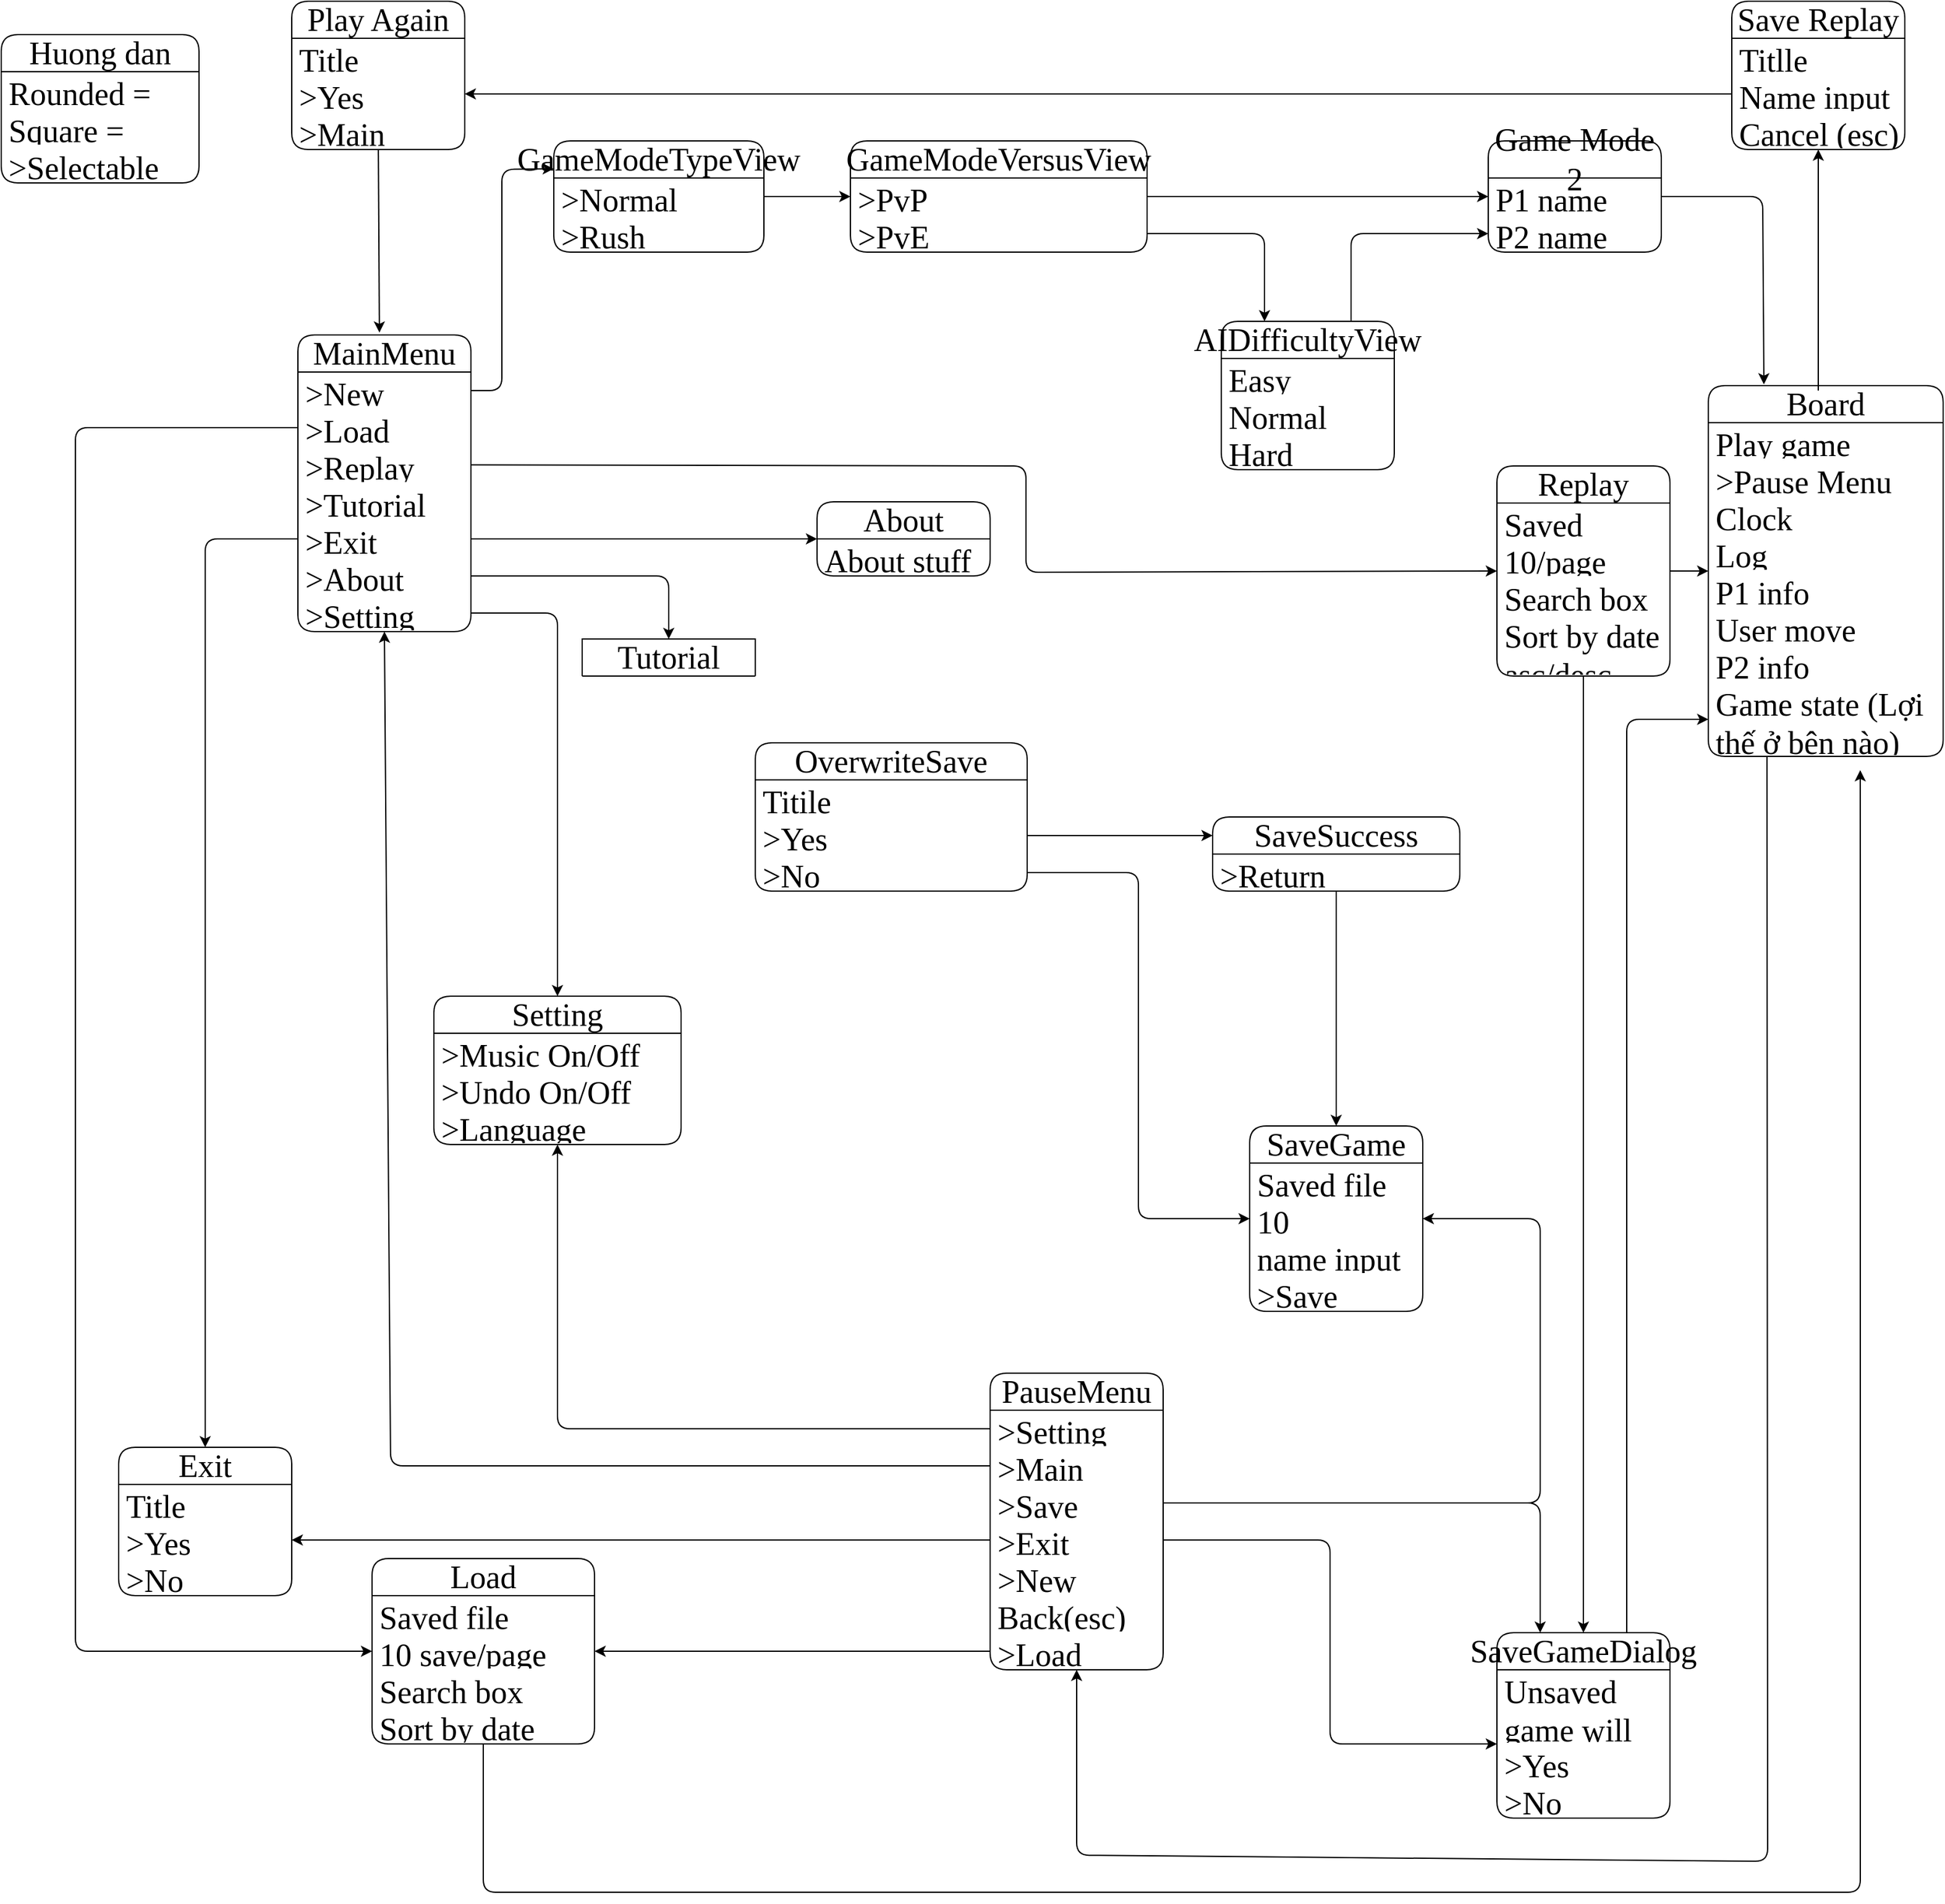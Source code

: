 <mxfile version="21.1.7" type="device">
  <diagram name="Page-1" id="J8nZt6QRrWAipp7JJxTG">
    <mxGraphModel dx="3900" dy="3073" grid="1" gridSize="5" guides="1" tooltips="1" connect="1" arrows="1" fold="1" page="0" pageScale="1" pageWidth="850" pageHeight="1100" background="#FFFFFF" math="0" shadow="0">
      <root>
        <mxCell id="0" />
        <mxCell id="1" parent="0" />
        <mxCell id="YIYixDZes7bA3rL-jDJB-1" value="&lt;div style=&quot;font-size: 26px;&quot;&gt;&lt;span style=&quot;font-size: 26px;&quot;&gt;MainMenu&lt;/span&gt;&lt;/div&gt;" style="swimlane;fontStyle=0;childLayout=stackLayout;horizontal=1;startSize=30;horizontalStack=0;resizeParent=1;resizeParentMax=0;resizeLast=0;collapsible=1;marginBottom=0;html=1;rounded=1;glass=0;shadow=0;labelBorderColor=none;labelBackgroundColor=none;movable=1;resizable=1;rotatable=1;deletable=1;editable=1;locked=0;connectable=1;whiteSpace=wrap;fontSize=26;swimlaneLine=1;verticalAlign=middle;fontFamily=Lucida Console;" parent="1" vertex="1">
          <mxGeometry x="40" y="-520" width="140" height="240" as="geometry" />
        </mxCell>
        <mxCell id="YIYixDZes7bA3rL-jDJB-2" value="&amp;gt;New Game" style="text;align=left;verticalAlign=middle;spacingLeft=4;spacingRight=4;overflow=hidden;points=[[0,0.5],[1,0.5]];portConstraint=eastwest;rotatable=0;html=1;rounded=1;labelBorderColor=none;labelBackgroundColor=none;shadow=0;whiteSpace=wrap;fontStyle=0;fontSize=26;swimlaneLine=1;fontFamily=Lucida Console;" parent="YIYixDZes7bA3rL-jDJB-1" vertex="1">
          <mxGeometry y="30" width="140" height="30" as="geometry" />
        </mxCell>
        <mxCell id="u8wgt8oU_cCJaZtmlyY6-1" value="&amp;gt;Load Game&lt;span style=&quot;white-space: pre; font-size: 26px;&quot;&gt; &lt;/span&gt;" style="text;align=left;verticalAlign=middle;spacingLeft=4;spacingRight=4;overflow=hidden;points=[[0,0.5],[1,0.5]];portConstraint=eastwest;rotatable=0;html=1;rounded=1;labelBorderColor=none;labelBackgroundColor=none;shadow=0;whiteSpace=wrap;fontStyle=0;fontSize=26;swimlaneLine=1;fontFamily=Lucida Console;" parent="YIYixDZes7bA3rL-jDJB-1" vertex="1">
          <mxGeometry y="60" width="140" height="30" as="geometry" />
        </mxCell>
        <mxCell id="YIYixDZes7bA3rL-jDJB-3" value="&amp;gt;Replay Game" style="text;align=left;verticalAlign=middle;spacingLeft=4;spacingRight=4;overflow=hidden;points=[[0,0.5],[1,0.5]];portConstraint=eastwest;rotatable=0;html=1;rounded=1;labelBorderColor=none;labelBackgroundColor=none;shadow=0;whiteSpace=wrap;fontStyle=0;fontSize=26;swimlaneLine=1;fontFamily=Lucida Console;" parent="YIYixDZes7bA3rL-jDJB-1" vertex="1">
          <mxGeometry y="90" width="140" height="30" as="geometry" />
        </mxCell>
        <mxCell id="QyQsLSE2FRXtZnCEuEYC-1" value="&amp;gt;Tutorial&lt;span style=&quot;white-space: pre; font-size: 26px;&quot;&gt; &lt;/span&gt;" style="text;align=left;verticalAlign=middle;spacingLeft=4;spacingRight=4;overflow=hidden;points=[[0,0.5],[1,0.5]];portConstraint=eastwest;rotatable=0;html=1;rounded=1;labelBorderColor=none;labelBackgroundColor=none;shadow=0;whiteSpace=wrap;fontStyle=0;fontSize=26;swimlaneLine=1;fontFamily=Lucida Console;" parent="YIYixDZes7bA3rL-jDJB-1" vertex="1">
          <mxGeometry y="120" width="140" height="30" as="geometry" />
        </mxCell>
        <mxCell id="QyQsLSE2FRXtZnCEuEYC-3" value="&amp;gt;Exit" style="text;align=left;verticalAlign=middle;spacingLeft=4;spacingRight=4;overflow=hidden;points=[[0,0.5],[1,0.5]];portConstraint=eastwest;rotatable=0;html=1;rounded=1;labelBorderColor=none;labelBackgroundColor=none;shadow=0;whiteSpace=wrap;fontStyle=0;fontSize=26;swimlaneLine=1;fontFamily=Lucida Console;" parent="YIYixDZes7bA3rL-jDJB-1" vertex="1">
          <mxGeometry y="150" width="140" height="30" as="geometry" />
        </mxCell>
        <mxCell id="-IkfGrKc4mW1IzOU4wlD-5" value="&amp;gt;About" style="text;align=left;verticalAlign=middle;spacingLeft=4;spacingRight=4;overflow=hidden;points=[[0,0.5],[1,0.5]];portConstraint=eastwest;rotatable=0;html=1;rounded=1;labelBorderColor=none;labelBackgroundColor=none;shadow=0;whiteSpace=wrap;fontStyle=0;fontSize=26;swimlaneLine=1;fontFamily=Lucida Console;" parent="YIYixDZes7bA3rL-jDJB-1" vertex="1">
          <mxGeometry y="180" width="140" height="30" as="geometry" />
        </mxCell>
        <mxCell id="YIYixDZes7bA3rL-jDJB-4" value="&amp;gt;Setting&lt;span style=&quot;white-space: pre; font-size: 26px;&quot;&gt; &lt;/span&gt;" style="text;align=left;verticalAlign=middle;spacingLeft=4;spacingRight=4;overflow=hidden;points=[[0,0.5],[1,0.5]];portConstraint=eastwest;rotatable=0;html=1;rounded=1;labelBorderColor=none;labelBackgroundColor=none;shadow=0;whiteSpace=wrap;fontStyle=0;fontSize=26;swimlaneLine=1;fontFamily=Lucida Console;" parent="YIYixDZes7bA3rL-jDJB-1" vertex="1">
          <mxGeometry y="210" width="140" height="30" as="geometry" />
        </mxCell>
        <mxCell id="QyQsLSE2FRXtZnCEuEYC-8" value="&lt;span style=&quot;font-size: 26px;&quot;&gt;Exit&lt;/span&gt;" style="swimlane;fontStyle=0;childLayout=stackLayout;horizontal=1;startSize=30;horizontalStack=0;resizeParent=1;resizeParentMax=0;resizeLast=0;collapsible=1;marginBottom=0;html=1;rounded=1;shadow=0;glass=0;fontFamily=Lucida Console;fontSize=26;labelBorderColor=none;labelBackgroundColor=none;whiteSpace=wrap;swimlaneLine=1;verticalAlign=middle;" parent="1" vertex="1">
          <mxGeometry x="-105" y="380" width="140" height="120" as="geometry" />
        </mxCell>
        <mxCell id="QyQsLSE2FRXtZnCEuEYC-9" value="Title" style="text;align=left;verticalAlign=middle;spacingLeft=4;spacingRight=4;overflow=hidden;points=[[0,0.5],[1,0.5]];portConstraint=eastwest;rotatable=0;html=1;fontSize=26;fontFamily=Lucida Console;rounded=1;labelBorderColor=none;labelBackgroundColor=none;shadow=0;whiteSpace=wrap;fontStyle=0;swimlaneLine=1;" parent="QyQsLSE2FRXtZnCEuEYC-8" vertex="1">
          <mxGeometry y="30" width="140" height="30" as="geometry" />
        </mxCell>
        <mxCell id="QyQsLSE2FRXtZnCEuEYC-10" value="&amp;gt;Yes" style="text;align=left;verticalAlign=middle;spacingLeft=4;spacingRight=4;overflow=hidden;points=[[0,0.5],[1,0.5]];portConstraint=eastwest;rotatable=0;html=1;fontSize=26;fontFamily=Lucida Console;rounded=1;labelBorderColor=none;labelBackgroundColor=none;shadow=0;whiteSpace=wrap;fontStyle=0;swimlaneLine=1;" parent="QyQsLSE2FRXtZnCEuEYC-8" vertex="1">
          <mxGeometry y="60" width="140" height="30" as="geometry" />
        </mxCell>
        <mxCell id="QyQsLSE2FRXtZnCEuEYC-11" value="&amp;gt;No" style="text;align=left;verticalAlign=middle;spacingLeft=4;spacingRight=4;overflow=hidden;points=[[0,0.5],[1,0.5]];portConstraint=eastwest;rotatable=0;html=1;fontSize=26;fontFamily=Lucida Console;rounded=1;labelBorderColor=none;labelBackgroundColor=none;shadow=0;whiteSpace=wrap;fontStyle=0;swimlaneLine=1;" parent="QyQsLSE2FRXtZnCEuEYC-8" vertex="1">
          <mxGeometry y="90" width="140" height="30" as="geometry" />
        </mxCell>
        <mxCell id="QyQsLSE2FRXtZnCEuEYC-12" value="Huong dan" style="swimlane;fontStyle=0;childLayout=stackLayout;horizontal=1;startSize=30;horizontalStack=0;resizeParent=1;resizeParentMax=0;resizeLast=0;collapsible=1;marginBottom=0;html=1;rounded=1;shadow=0;glass=0;fontFamily=Lucida Console;fontSize=26;labelBorderColor=none;labelBackgroundColor=none;whiteSpace=wrap;swimlaneLine=1;verticalAlign=middle;" parent="1" vertex="1">
          <mxGeometry x="-200" y="-763" width="160" height="120" as="geometry" />
        </mxCell>
        <mxCell id="QyQsLSE2FRXtZnCEuEYC-13" value="Rounded = Screen" style="text;align=left;verticalAlign=middle;spacingLeft=4;spacingRight=4;overflow=hidden;points=[[0,0.5],[1,0.5]];portConstraint=eastwest;rotatable=0;html=1;fontSize=26;fontFamily=Lucida Console;rounded=1;labelBorderColor=none;labelBackgroundColor=none;shadow=0;whiteSpace=wrap;fontStyle=0;swimlaneLine=1;" parent="QyQsLSE2FRXtZnCEuEYC-12" vertex="1">
          <mxGeometry y="30" width="160" height="30" as="geometry" />
        </mxCell>
        <mxCell id="QyQsLSE2FRXtZnCEuEYC-14" value="Square = Window" style="text;align=left;verticalAlign=middle;spacingLeft=4;spacingRight=4;overflow=hidden;points=[[0,0.5],[1,0.5]];portConstraint=eastwest;rotatable=0;html=1;fontSize=26;fontFamily=Lucida Console;rounded=1;labelBorderColor=none;labelBackgroundColor=none;shadow=0;whiteSpace=wrap;fontStyle=0;swimlaneLine=1;" parent="QyQsLSE2FRXtZnCEuEYC-12" vertex="1">
          <mxGeometry y="60" width="160" height="30" as="geometry" />
        </mxCell>
        <mxCell id="QyQsLSE2FRXtZnCEuEYC-16" value="&amp;gt;Selectable Option" style="text;align=left;verticalAlign=middle;spacingLeft=4;spacingRight=4;overflow=hidden;points=[[0,0.5],[1,0.5]];portConstraint=eastwest;rotatable=0;html=1;fontSize=26;fontFamily=Lucida Console;rounded=1;labelBorderColor=none;labelBackgroundColor=none;shadow=0;whiteSpace=wrap;fontStyle=0;swimlaneLine=1;" parent="QyQsLSE2FRXtZnCEuEYC-12" vertex="1">
          <mxGeometry y="90" width="160" height="30" as="geometry" />
        </mxCell>
        <mxCell id="QyQsLSE2FRXtZnCEuEYC-18" value="&lt;span style=&quot;font-size: 26px;&quot;&gt;About&lt;/span&gt;" style="swimlane;fontStyle=0;childLayout=stackLayout;horizontal=1;startSize=30;horizontalStack=0;resizeParent=1;resizeParentMax=0;resizeLast=0;collapsible=1;marginBottom=0;html=1;rounded=1;shadow=0;glass=0;fontFamily=Lucida Console;fontSize=26;labelBorderColor=none;labelBackgroundColor=none;whiteSpace=wrap;swimlaneLine=1;verticalAlign=middle;" parent="1" vertex="1">
          <mxGeometry x="460" y="-385" width="140" height="60" as="geometry" />
        </mxCell>
        <mxCell id="QyQsLSE2FRXtZnCEuEYC-19" value="About stuff here" style="text;align=left;verticalAlign=middle;spacingLeft=4;spacingRight=4;overflow=hidden;points=[[0,0.5],[1,0.5]];portConstraint=eastwest;rotatable=0;html=1;fontSize=26;fontFamily=Lucida Console;rounded=1;labelBorderColor=none;labelBackgroundColor=none;shadow=0;whiteSpace=wrap;fontStyle=0;swimlaneLine=1;" parent="QyQsLSE2FRXtZnCEuEYC-18" vertex="1">
          <mxGeometry y="30" width="140" height="30" as="geometry" />
        </mxCell>
        <mxCell id="QyQsLSE2FRXtZnCEuEYC-29" value="&lt;span style=&quot;font-size: 26px;&quot;&gt;Load&lt;/span&gt;" style="swimlane;fontStyle=0;childLayout=stackLayout;horizontal=1;startSize=30;horizontalStack=0;resizeParent=1;resizeParentMax=0;resizeLast=0;collapsible=1;marginBottom=0;html=1;rounded=1;shadow=0;glass=0;fontFamily=Lucida Console;fontSize=26;labelBorderColor=none;labelBackgroundColor=none;whiteSpace=wrap;swimlaneLine=1;verticalAlign=middle;" parent="1" vertex="1">
          <mxGeometry x="100" y="470" width="180" height="150" as="geometry" />
        </mxCell>
        <mxCell id="QyQsLSE2FRXtZnCEuEYC-30" value="Saved file" style="text;align=left;verticalAlign=middle;spacingLeft=4;spacingRight=4;overflow=hidden;points=[[0,0.5],[1,0.5]];portConstraint=eastwest;rotatable=0;html=1;fontSize=26;fontFamily=Lucida Console;rounded=1;labelBorderColor=none;labelBackgroundColor=none;shadow=0;whiteSpace=wrap;fontStyle=0;swimlaneLine=1;" parent="QyQsLSE2FRXtZnCEuEYC-29" vertex="1">
          <mxGeometry y="30" width="180" height="30" as="geometry" />
        </mxCell>
        <mxCell id="QyQsLSE2FRXtZnCEuEYC-31" value="10 save/page" style="text;align=left;verticalAlign=middle;spacingLeft=4;spacingRight=4;overflow=hidden;points=[[0,0.5],[1,0.5]];portConstraint=eastwest;rotatable=0;html=1;fontSize=26;fontFamily=Lucida Console;rounded=1;labelBorderColor=none;labelBackgroundColor=none;shadow=0;whiteSpace=wrap;fontStyle=0;swimlaneLine=1;" parent="QyQsLSE2FRXtZnCEuEYC-29" vertex="1">
          <mxGeometry y="60" width="180" height="30" as="geometry" />
        </mxCell>
        <mxCell id="QyQsLSE2FRXtZnCEuEYC-32" value="Search box" style="text;align=left;verticalAlign=middle;spacingLeft=4;spacingRight=4;overflow=hidden;points=[[0,0.5],[1,0.5]];portConstraint=eastwest;rotatable=0;html=1;fontSize=26;fontFamily=Lucida Console;rounded=1;labelBorderColor=none;labelBackgroundColor=none;shadow=0;whiteSpace=wrap;fontStyle=0;swimlaneLine=1;" parent="QyQsLSE2FRXtZnCEuEYC-29" vertex="1">
          <mxGeometry y="90" width="180" height="30" as="geometry" />
        </mxCell>
        <mxCell id="QyQsLSE2FRXtZnCEuEYC-33" value="Sort by date asc/desc" style="text;align=left;verticalAlign=middle;spacingLeft=4;spacingRight=4;overflow=hidden;points=[[0,0.5],[1,0.5]];portConstraint=eastwest;rotatable=0;html=1;fontSize=26;fontFamily=Lucida Console;rounded=1;labelBorderColor=none;labelBackgroundColor=none;shadow=0;whiteSpace=wrap;fontStyle=0;swimlaneLine=1;" parent="QyQsLSE2FRXtZnCEuEYC-29" vertex="1">
          <mxGeometry y="120" width="180" height="30" as="geometry" />
        </mxCell>
        <mxCell id="QyQsLSE2FRXtZnCEuEYC-35" value="&lt;span style=&quot;font-size: 26px;&quot;&gt;Tutorial&lt;/span&gt;" style="swimlane;fontStyle=0;childLayout=stackLayout;horizontal=1;startSize=30;horizontalStack=0;resizeParent=1;resizeParentMax=0;resizeLast=0;collapsible=1;marginBottom=0;html=1;rounded=1;shadow=0;glass=0;fontFamily=Lucida Console;fontSize=26;labelBorderColor=none;labelBackgroundColor=none;whiteSpace=wrap;swimlaneLine=1;verticalAlign=middle;" parent="1" vertex="1">
          <mxGeometry x="270" y="-274" width="140" height="30" as="geometry" />
        </mxCell>
        <mxCell id="QyQsLSE2FRXtZnCEuEYC-40" value="&lt;span style=&quot;font-size: 26px;&quot;&gt;GameModeVersusView&lt;/span&gt;" style="swimlane;fontStyle=0;childLayout=stackLayout;horizontal=1;startSize=30;horizontalStack=0;resizeParent=1;resizeParentMax=0;resizeLast=0;collapsible=1;marginBottom=0;html=1;rounded=1;shadow=0;glass=0;fontFamily=Lucida Console;fontSize=26;labelBorderColor=none;labelBackgroundColor=none;whiteSpace=wrap;swimlaneLine=1;verticalAlign=middle;" parent="1" vertex="1">
          <mxGeometry x="487" y="-677" width="240" height="90" as="geometry" />
        </mxCell>
        <mxCell id="QyQsLSE2FRXtZnCEuEYC-41" value="&amp;gt;PvP" style="text;align=left;verticalAlign=middle;spacingLeft=4;spacingRight=4;overflow=hidden;points=[[0,0.5],[1,0.5]];portConstraint=eastwest;rotatable=0;html=1;fontSize=26;fontFamily=Lucida Console;rounded=1;labelBorderColor=none;labelBackgroundColor=none;shadow=0;whiteSpace=wrap;fontStyle=0;swimlaneLine=1;" parent="QyQsLSE2FRXtZnCEuEYC-40" vertex="1">
          <mxGeometry y="30" width="240" height="30" as="geometry" />
        </mxCell>
        <mxCell id="QyQsLSE2FRXtZnCEuEYC-42" value="&amp;gt;PvE" style="text;align=left;verticalAlign=middle;spacingLeft=4;spacingRight=4;overflow=hidden;points=[[0,0.5],[1,0.5]];portConstraint=eastwest;rotatable=0;html=1;fontSize=26;fontFamily=Lucida Console;rounded=1;labelBorderColor=none;labelBackgroundColor=none;shadow=0;whiteSpace=wrap;fontStyle=0;swimlaneLine=1;" parent="QyQsLSE2FRXtZnCEuEYC-40" vertex="1">
          <mxGeometry y="60" width="240" height="30" as="geometry" />
        </mxCell>
        <mxCell id="QyQsLSE2FRXtZnCEuEYC-45" value="&lt;span style=&quot;font-size: 26px;&quot;&gt;Game Mode 2&lt;br style=&quot;font-size: 26px;&quot;&gt;&lt;/span&gt;" style="swimlane;fontStyle=0;childLayout=stackLayout;horizontal=1;startSize=30;horizontalStack=0;resizeParent=1;resizeParentMax=0;resizeLast=0;collapsible=1;marginBottom=0;html=1;rounded=1;shadow=0;glass=0;fontFamily=Lucida Console;fontSize=26;labelBorderColor=none;labelBackgroundColor=none;whiteSpace=wrap;swimlaneLine=1;verticalAlign=middle;" parent="1" vertex="1">
          <mxGeometry x="1003" y="-677" width="140" height="90" as="geometry" />
        </mxCell>
        <mxCell id="QyQsLSE2FRXtZnCEuEYC-46" value="P1 name" style="text;align=left;verticalAlign=middle;spacingLeft=4;spacingRight=4;overflow=hidden;points=[[0,0.5],[1,0.5]];portConstraint=eastwest;rotatable=0;html=1;fontSize=26;fontFamily=Lucida Console;rounded=1;labelBorderColor=none;labelBackgroundColor=none;shadow=0;whiteSpace=wrap;fontStyle=0;swimlaneLine=1;" parent="QyQsLSE2FRXtZnCEuEYC-45" vertex="1">
          <mxGeometry y="30" width="140" height="30" as="geometry" />
        </mxCell>
        <mxCell id="QyQsLSE2FRXtZnCEuEYC-47" value="P2 name" style="text;align=left;verticalAlign=middle;spacingLeft=4;spacingRight=4;overflow=hidden;points=[[0,0.5],[1,0.5]];portConstraint=eastwest;rotatable=0;html=1;fontSize=26;fontFamily=Lucida Console;rounded=1;labelBorderColor=none;labelBackgroundColor=none;shadow=0;whiteSpace=wrap;fontStyle=0;swimlaneLine=1;" parent="QyQsLSE2FRXtZnCEuEYC-45" vertex="1">
          <mxGeometry y="60" width="140" height="30" as="geometry" />
        </mxCell>
        <mxCell id="QyQsLSE2FRXtZnCEuEYC-51" value="&lt;span style=&quot;font-size: 26px;&quot;&gt;GameModeTypeView&lt;/span&gt;" style="swimlane;fontStyle=0;childLayout=stackLayout;horizontal=1;startSize=30;horizontalStack=0;resizeParent=1;resizeParentMax=0;resizeLast=0;collapsible=1;marginBottom=0;html=1;rounded=1;shadow=0;glass=0;fontFamily=Lucida Console;fontSize=26;labelBorderColor=none;labelBackgroundColor=none;whiteSpace=wrap;swimlaneLine=1;verticalAlign=middle;" parent="1" vertex="1">
          <mxGeometry x="247" y="-677" width="170" height="90" as="geometry" />
        </mxCell>
        <mxCell id="QyQsLSE2FRXtZnCEuEYC-52" value="&amp;gt;Normal" style="text;align=left;verticalAlign=middle;spacingLeft=4;spacingRight=4;overflow=hidden;points=[[0,0.5],[1,0.5]];portConstraint=eastwest;rotatable=0;html=1;fontSize=26;fontFamily=Lucida Console;rounded=1;labelBorderColor=none;labelBackgroundColor=none;shadow=0;whiteSpace=wrap;fontStyle=0;swimlaneLine=1;" parent="QyQsLSE2FRXtZnCEuEYC-51" vertex="1">
          <mxGeometry y="30" width="170" height="30" as="geometry" />
        </mxCell>
        <mxCell id="QyQsLSE2FRXtZnCEuEYC-53" value="&amp;gt;Rush" style="text;align=left;verticalAlign=middle;spacingLeft=4;spacingRight=4;overflow=hidden;points=[[0,0.5],[1,0.5]];portConstraint=eastwest;rotatable=0;html=1;fontSize=26;fontFamily=Lucida Console;rounded=1;labelBorderColor=none;labelBackgroundColor=none;shadow=0;whiteSpace=wrap;fontStyle=0;swimlaneLine=1;" parent="QyQsLSE2FRXtZnCEuEYC-51" vertex="1">
          <mxGeometry y="60" width="170" height="30" as="geometry" />
        </mxCell>
        <mxCell id="QyQsLSE2FRXtZnCEuEYC-62" value="&lt;span style=&quot;font-size: 26px;&quot;&gt;AIDifficultyView&lt;/span&gt;" style="swimlane;fontStyle=0;childLayout=stackLayout;horizontal=1;startSize=30;horizontalStack=0;resizeParent=1;resizeParentMax=0;resizeLast=0;collapsible=1;marginBottom=0;html=1;rounded=1;shadow=0;glass=0;fontFamily=Lucida Console;fontSize=26;swimlaneLine=1;labelBorderColor=none;labelBackgroundColor=none;whiteSpace=wrap;verticalAlign=middle;" parent="1" vertex="1">
          <mxGeometry x="787" y="-531" width="140" height="120" as="geometry" />
        </mxCell>
        <mxCell id="QyQsLSE2FRXtZnCEuEYC-64" value="Easy" style="text;align=left;verticalAlign=middle;spacingLeft=4;spacingRight=4;overflow=hidden;points=[[0,0.5],[1,0.5]];portConstraint=eastwest;rotatable=0;html=1;fontSize=26;fontFamily=Lucida Console;rounded=1;labelBorderColor=none;labelBackgroundColor=none;shadow=0;whiteSpace=wrap;fontStyle=0;swimlaneLine=1;" parent="QyQsLSE2FRXtZnCEuEYC-62" vertex="1">
          <mxGeometry y="30" width="140" height="30" as="geometry" />
        </mxCell>
        <mxCell id="QyQsLSE2FRXtZnCEuEYC-65" value="Normal" style="text;align=left;verticalAlign=middle;spacingLeft=4;spacingRight=4;overflow=hidden;points=[[0,0.5],[1,0.5]];portConstraint=eastwest;rotatable=0;html=1;fontSize=26;fontFamily=Lucida Console;rounded=1;labelBorderColor=none;labelBackgroundColor=none;shadow=0;whiteSpace=wrap;fontStyle=0;swimlaneLine=1;" parent="QyQsLSE2FRXtZnCEuEYC-62" vertex="1">
          <mxGeometry y="60" width="140" height="30" as="geometry" />
        </mxCell>
        <mxCell id="-IkfGrKc4mW1IzOU4wlD-2" value="Hard" style="text;align=left;verticalAlign=middle;spacingLeft=4;spacingRight=4;overflow=hidden;points=[[0,0.5],[1,0.5]];portConstraint=eastwest;rotatable=0;html=1;fontSize=26;fontFamily=Lucida Console;rounded=1;labelBorderColor=none;labelBackgroundColor=none;shadow=0;whiteSpace=wrap;fontStyle=0;swimlaneLine=1;" parent="QyQsLSE2FRXtZnCEuEYC-62" vertex="1">
          <mxGeometry y="90" width="140" height="30" as="geometry" />
        </mxCell>
        <mxCell id="QyQsLSE2FRXtZnCEuEYC-69" value="&lt;span style=&quot;font-size: 26px;&quot;&gt;Board&lt;/span&gt;" style="swimlane;fontStyle=0;childLayout=stackLayout;horizontal=1;startSize=30;horizontalStack=0;resizeParent=1;resizeParentMax=0;resizeLast=0;collapsible=1;marginBottom=0;html=1;rounded=1;shadow=0;glass=0;fontFamily=Lucida Console;fontSize=26;labelBorderColor=none;labelBackgroundColor=none;whiteSpace=wrap;swimlaneLine=1;verticalAlign=middle;" parent="1" vertex="1">
          <mxGeometry x="1181" y="-479" width="190" height="300" as="geometry" />
        </mxCell>
        <mxCell id="QyQsLSE2FRXtZnCEuEYC-70" value="Play game" style="text;align=left;verticalAlign=middle;spacingLeft=4;spacingRight=4;overflow=hidden;points=[[0,0.5],[1,0.5]];portConstraint=eastwest;rotatable=0;html=1;fontSize=26;fontFamily=Lucida Console;rounded=1;labelBorderColor=none;labelBackgroundColor=none;shadow=0;whiteSpace=wrap;fontStyle=0;swimlaneLine=1;" parent="QyQsLSE2FRXtZnCEuEYC-69" vertex="1">
          <mxGeometry y="30" width="190" height="30" as="geometry" />
        </mxCell>
        <mxCell id="QyQsLSE2FRXtZnCEuEYC-71" value="&amp;gt;Pause Menu (esc)" style="text;align=left;verticalAlign=middle;spacingLeft=4;spacingRight=4;overflow=hidden;points=[[0,0.5],[1,0.5]];portConstraint=eastwest;rotatable=0;html=1;fontSize=26;fontFamily=Lucida Console;rounded=1;labelBorderColor=none;labelBackgroundColor=none;shadow=0;whiteSpace=wrap;fontStyle=0;swimlaneLine=1;" parent="QyQsLSE2FRXtZnCEuEYC-69" vertex="1">
          <mxGeometry y="60" width="190" height="30" as="geometry" />
        </mxCell>
        <mxCell id="QyQsLSE2FRXtZnCEuEYC-72" value="Clock" style="text;align=left;verticalAlign=middle;spacingLeft=4;spacingRight=4;overflow=hidden;points=[[0,0.5],[1,0.5]];portConstraint=eastwest;rotatable=0;html=1;fontSize=26;fontFamily=Lucida Console;rounded=1;labelBorderColor=none;labelBackgroundColor=none;shadow=0;whiteSpace=wrap;fontStyle=0;swimlaneLine=1;" parent="QyQsLSE2FRXtZnCEuEYC-69" vertex="1">
          <mxGeometry y="90" width="190" height="30" as="geometry" />
        </mxCell>
        <mxCell id="QyQsLSE2FRXtZnCEuEYC-74" value="Log" style="text;align=left;verticalAlign=middle;spacingLeft=4;spacingRight=4;overflow=hidden;points=[[0,0.5],[1,0.5]];portConstraint=eastwest;rotatable=0;html=1;fontSize=26;fontFamily=Lucida Console;rounded=1;labelBorderColor=none;labelBackgroundColor=none;shadow=0;whiteSpace=wrap;fontStyle=0;swimlaneLine=1;" parent="QyQsLSE2FRXtZnCEuEYC-69" vertex="1">
          <mxGeometry y="120" width="190" height="30" as="geometry" />
        </mxCell>
        <mxCell id="QyQsLSE2FRXtZnCEuEYC-75" value="P1 info" style="text;align=left;verticalAlign=middle;spacingLeft=4;spacingRight=4;overflow=hidden;points=[[0,0.5],[1,0.5]];portConstraint=eastwest;rotatable=0;html=1;fontSize=26;fontFamily=Lucida Console;rounded=1;labelBorderColor=none;labelBackgroundColor=none;shadow=0;whiteSpace=wrap;fontStyle=0;swimlaneLine=1;" parent="QyQsLSE2FRXtZnCEuEYC-69" vertex="1">
          <mxGeometry y="150" width="190" height="30" as="geometry" />
        </mxCell>
        <mxCell id="QyQsLSE2FRXtZnCEuEYC-73" value="User move rating" style="text;align=left;verticalAlign=middle;spacingLeft=4;spacingRight=4;overflow=hidden;points=[[0,0.5],[1,0.5]];portConstraint=eastwest;rotatable=0;html=1;fontSize=26;fontFamily=Lucida Console;rounded=1;labelBorderColor=none;labelBackgroundColor=none;shadow=0;whiteSpace=wrap;fontStyle=0;swimlaneLine=1;" parent="QyQsLSE2FRXtZnCEuEYC-69" vertex="1">
          <mxGeometry y="180" width="190" height="30" as="geometry" />
        </mxCell>
        <mxCell id="QyQsLSE2FRXtZnCEuEYC-76" value="P2 info" style="text;align=left;verticalAlign=middle;spacingLeft=4;spacingRight=4;overflow=hidden;points=[[0,0.5],[1,0.5]];portConstraint=eastwest;rotatable=0;html=1;fontSize=26;fontFamily=Lucida Console;rounded=1;labelBorderColor=none;labelBackgroundColor=none;shadow=0;whiteSpace=wrap;fontStyle=0;swimlaneLine=1;" parent="QyQsLSE2FRXtZnCEuEYC-69" vertex="1">
          <mxGeometry y="210" width="190" height="30" as="geometry" />
        </mxCell>
        <mxCell id="QyQsLSE2FRXtZnCEuEYC-77" value="Game state (Lợi thế ở bên nào)" style="text;align=left;verticalAlign=middle;spacingLeft=4;spacingRight=4;overflow=hidden;points=[[0,0.5],[1,0.5]];portConstraint=eastwest;rotatable=0;html=1;fontSize=26;fontFamily=Lucida Console;rounded=1;labelBorderColor=none;labelBackgroundColor=none;shadow=0;whiteSpace=wrap;fontStyle=0;swimlaneLine=1;" parent="QyQsLSE2FRXtZnCEuEYC-69" vertex="1">
          <mxGeometry y="240" width="190" height="60" as="geometry" />
        </mxCell>
        <mxCell id="QyQsLSE2FRXtZnCEuEYC-81" value="&lt;span style=&quot;font-size: 26px;&quot;&gt;PauseMenu&lt;br style=&quot;font-size: 26px;&quot;&gt;&lt;/span&gt;" style="swimlane;fontStyle=0;childLayout=stackLayout;horizontal=1;startSize=30;horizontalStack=0;resizeParent=1;resizeParentMax=0;resizeLast=0;collapsible=1;marginBottom=0;html=1;rounded=1;shadow=0;glass=0;fontFamily=Lucida Console;fontSize=26;labelBorderColor=none;labelBackgroundColor=none;whiteSpace=wrap;swimlaneLine=1;verticalAlign=middle;" parent="1" vertex="1">
          <mxGeometry x="600" y="320" width="140" height="240" as="geometry" />
        </mxCell>
        <mxCell id="QyQsLSE2FRXtZnCEuEYC-85" value="&amp;gt;Setting" style="text;align=left;verticalAlign=middle;spacingLeft=4;spacingRight=4;overflow=hidden;points=[[0,0.5],[1,0.5]];portConstraint=eastwest;rotatable=0;html=1;fontSize=26;fontFamily=Lucida Console;rounded=1;labelBorderColor=none;labelBackgroundColor=none;shadow=0;whiteSpace=wrap;fontStyle=0;swimlaneLine=1;" parent="QyQsLSE2FRXtZnCEuEYC-81" vertex="1">
          <mxGeometry y="30" width="140" height="30" as="geometry" />
        </mxCell>
        <mxCell id="QyQsLSE2FRXtZnCEuEYC-86" value="&amp;gt;Main Menu" style="text;align=left;verticalAlign=middle;spacingLeft=4;spacingRight=4;overflow=hidden;points=[[0,0.5],[1,0.5]];portConstraint=eastwest;rotatable=0;html=1;fontSize=26;fontFamily=Lucida Console;rounded=1;labelBorderColor=none;labelBackgroundColor=none;shadow=0;whiteSpace=wrap;fontStyle=0;swimlaneLine=1;" parent="QyQsLSE2FRXtZnCEuEYC-81" vertex="1">
          <mxGeometry y="60" width="140" height="30" as="geometry" />
        </mxCell>
        <mxCell id="QyQsLSE2FRXtZnCEuEYC-82" value="&amp;gt;Save Game" style="text;align=left;verticalAlign=middle;spacingLeft=4;spacingRight=4;overflow=hidden;points=[[0,0.5],[1,0.5]];portConstraint=eastwest;rotatable=0;html=1;fontSize=26;fontFamily=Lucida Console;rounded=1;labelBorderColor=none;labelBackgroundColor=none;shadow=0;whiteSpace=wrap;fontStyle=0;swimlaneLine=1;" parent="QyQsLSE2FRXtZnCEuEYC-81" vertex="1">
          <mxGeometry y="90" width="140" height="30" as="geometry" />
        </mxCell>
        <mxCell id="QyQsLSE2FRXtZnCEuEYC-87" value="&amp;gt;Exit" style="text;align=left;verticalAlign=middle;spacingLeft=4;spacingRight=4;overflow=hidden;points=[[0,0.5],[1,0.5]];portConstraint=eastwest;rotatable=0;html=1;fontSize=26;fontFamily=Lucida Console;rounded=1;labelBorderColor=none;labelBackgroundColor=none;shadow=0;whiteSpace=wrap;fontStyle=0;swimlaneLine=1;" parent="QyQsLSE2FRXtZnCEuEYC-81" vertex="1">
          <mxGeometry y="120" width="140" height="30" as="geometry" />
        </mxCell>
        <mxCell id="QyQsLSE2FRXtZnCEuEYC-83" value="&amp;gt;New Game" style="text;align=left;verticalAlign=middle;spacingLeft=4;spacingRight=4;overflow=hidden;points=[[0,0.5],[1,0.5]];portConstraint=eastwest;rotatable=0;html=1;fontSize=26;fontFamily=Lucida Console;rounded=1;labelBorderColor=none;labelBackgroundColor=none;shadow=0;whiteSpace=wrap;fontStyle=0;swimlaneLine=1;" parent="QyQsLSE2FRXtZnCEuEYC-81" vertex="1">
          <mxGeometry y="150" width="140" height="30" as="geometry" />
        </mxCell>
        <mxCell id="QyQsLSE2FRXtZnCEuEYC-88" value="Back(esc)" style="text;align=left;verticalAlign=middle;spacingLeft=4;spacingRight=4;overflow=hidden;points=[[0,0.5],[1,0.5]];portConstraint=eastwest;rotatable=0;html=1;fontSize=26;fontFamily=Lucida Console;rounded=1;labelBorderColor=none;labelBackgroundColor=none;shadow=0;whiteSpace=wrap;fontStyle=0;swimlaneLine=1;" parent="QyQsLSE2FRXtZnCEuEYC-81" vertex="1">
          <mxGeometry y="180" width="140" height="30" as="geometry" />
        </mxCell>
        <mxCell id="QyQsLSE2FRXtZnCEuEYC-84" value="&amp;gt;Load Game" style="text;align=left;verticalAlign=middle;spacingLeft=4;spacingRight=4;overflow=hidden;points=[[0,0.5],[1,0.5]];portConstraint=eastwest;rotatable=0;html=1;fontSize=26;fontFamily=Lucida Console;rounded=1;labelBorderColor=none;labelBackgroundColor=none;shadow=0;whiteSpace=wrap;fontStyle=0;swimlaneLine=1;" parent="QyQsLSE2FRXtZnCEuEYC-81" vertex="1">
          <mxGeometry y="210" width="140" height="30" as="geometry" />
        </mxCell>
        <mxCell id="QyQsLSE2FRXtZnCEuEYC-90" value="&lt;span style=&quot;font-size: 26px;&quot;&gt;SaveGame&lt;br style=&quot;font-size: 26px;&quot;&gt;&lt;/span&gt;" style="swimlane;fontStyle=0;childLayout=stackLayout;horizontal=1;startSize=30;horizontalStack=0;resizeParent=1;resizeParentMax=0;resizeLast=0;collapsible=1;marginBottom=0;html=1;rounded=1;shadow=0;glass=0;fontFamily=Lucida Console;fontSize=26;labelBorderColor=none;labelBackgroundColor=none;whiteSpace=wrap;swimlaneLine=1;verticalAlign=middle;" parent="1" vertex="1">
          <mxGeometry x="810" y="120" width="140" height="150" as="geometry" />
        </mxCell>
        <mxCell id="QyQsLSE2FRXtZnCEuEYC-91" value="Saved file" style="text;align=left;verticalAlign=middle;spacingLeft=4;spacingRight=4;overflow=hidden;points=[[0,0.5],[1,0.5]];portConstraint=eastwest;rotatable=0;html=1;fontSize=26;fontFamily=Lucida Console;rounded=1;labelBorderColor=none;labelBackgroundColor=none;shadow=0;whiteSpace=wrap;fontStyle=0;swimlaneLine=1;" parent="QyQsLSE2FRXtZnCEuEYC-90" vertex="1">
          <mxGeometry y="30" width="140" height="30" as="geometry" />
        </mxCell>
        <mxCell id="QyQsLSE2FRXtZnCEuEYC-92" value="10 save/page" style="text;align=left;verticalAlign=middle;spacingLeft=4;spacingRight=4;overflow=hidden;points=[[0,0.5],[1,0.5]];portConstraint=eastwest;rotatable=0;html=1;fontSize=26;fontFamily=Lucida Console;rounded=1;labelBorderColor=none;labelBackgroundColor=none;shadow=0;whiteSpace=wrap;fontStyle=0;swimlaneLine=1;" parent="QyQsLSE2FRXtZnCEuEYC-90" vertex="1">
          <mxGeometry y="60" width="140" height="30" as="geometry" />
        </mxCell>
        <mxCell id="QyQsLSE2FRXtZnCEuEYC-93" value="name input" style="text;align=left;verticalAlign=middle;spacingLeft=4;spacingRight=4;overflow=hidden;points=[[0,0.5],[1,0.5]];portConstraint=eastwest;rotatable=0;html=1;fontSize=26;fontFamily=Lucida Console;rounded=1;labelBorderColor=none;labelBackgroundColor=none;shadow=0;whiteSpace=wrap;fontStyle=0;swimlaneLine=1;" parent="QyQsLSE2FRXtZnCEuEYC-90" vertex="1">
          <mxGeometry y="90" width="140" height="30" as="geometry" />
        </mxCell>
        <mxCell id="QyQsLSE2FRXtZnCEuEYC-101" value="&amp;gt;Save" style="text;align=left;verticalAlign=middle;spacingLeft=4;spacingRight=4;overflow=hidden;points=[[0,0.5],[1,0.5]];portConstraint=eastwest;rotatable=0;html=1;fontSize=26;fontFamily=Lucida Console;rounded=1;labelBorderColor=none;labelBackgroundColor=none;shadow=0;whiteSpace=wrap;fontStyle=0;swimlaneLine=1;" parent="QyQsLSE2FRXtZnCEuEYC-90" vertex="1">
          <mxGeometry y="120" width="140" height="30" as="geometry" />
        </mxCell>
        <mxCell id="QyQsLSE2FRXtZnCEuEYC-97" value="&lt;div style=&quot;font-size: 26px;&quot;&gt;&lt;span style=&quot;font-size: 26px;&quot;&gt;OverwriteSave&lt;/span&gt;&lt;/div&gt;" style="swimlane;fontStyle=0;childLayout=stackLayout;horizontal=1;startSize=30;horizontalStack=0;resizeParent=1;resizeParentMax=0;resizeLast=0;collapsible=1;marginBottom=0;html=1;rounded=1;shadow=0;glass=0;fontFamily=Lucida Console;fontSize=26;labelBorderColor=none;labelBackgroundColor=none;whiteSpace=wrap;swimlaneLine=1;verticalAlign=middle;" parent="1" vertex="1">
          <mxGeometry x="410" y="-190" width="220" height="120" as="geometry" />
        </mxCell>
        <mxCell id="QyQsLSE2FRXtZnCEuEYC-98" value="Titile" style="text;align=left;verticalAlign=middle;spacingLeft=4;spacingRight=4;overflow=hidden;points=[[0,0.5],[1,0.5]];portConstraint=eastwest;rotatable=0;html=1;fontSize=26;fontFamily=Lucida Console;rounded=1;labelBorderColor=none;labelBackgroundColor=none;shadow=0;whiteSpace=wrap;fontStyle=0;swimlaneLine=1;" parent="QyQsLSE2FRXtZnCEuEYC-97" vertex="1">
          <mxGeometry y="30" width="220" height="30" as="geometry" />
        </mxCell>
        <mxCell id="QyQsLSE2FRXtZnCEuEYC-99" value="&amp;gt;Yes" style="text;align=left;verticalAlign=middle;spacingLeft=4;spacingRight=4;overflow=hidden;points=[[0,0.5],[1,0.5]];portConstraint=eastwest;rotatable=0;html=1;fontSize=26;fontFamily=Lucida Console;rounded=1;labelBorderColor=none;labelBackgroundColor=none;shadow=0;whiteSpace=wrap;fontStyle=0;swimlaneLine=1;" parent="QyQsLSE2FRXtZnCEuEYC-97" vertex="1">
          <mxGeometry y="60" width="220" height="30" as="geometry" />
        </mxCell>
        <mxCell id="QyQsLSE2FRXtZnCEuEYC-100" value="&amp;gt;No" style="text;align=left;verticalAlign=middle;spacingLeft=4;spacingRight=4;overflow=hidden;points=[[0,0.5],[1,0.5]];portConstraint=eastwest;rotatable=0;html=1;fontSize=26;fontFamily=Lucida Console;rounded=1;labelBorderColor=none;labelBackgroundColor=none;shadow=0;whiteSpace=wrap;fontStyle=0;swimlaneLine=1;" parent="QyQsLSE2FRXtZnCEuEYC-97" vertex="1">
          <mxGeometry y="90" width="220" height="30" as="geometry" />
        </mxCell>
        <mxCell id="QyQsLSE2FRXtZnCEuEYC-119" value="&lt;span style=&quot;font-size: 26px;&quot;&gt;SaveSuccess&lt;br style=&quot;font-size: 26px;&quot;&gt;&lt;/span&gt;" style="swimlane;fontStyle=0;childLayout=stackLayout;horizontal=1;startSize=30;horizontalStack=0;resizeParent=1;resizeParentMax=0;resizeLast=0;collapsible=1;marginBottom=0;html=1;rounded=1;shadow=0;glass=0;fontFamily=Lucida Console;fontSize=26;labelBorderColor=none;labelBackgroundColor=none;whiteSpace=wrap;swimlaneLine=1;verticalAlign=middle;" parent="1" vertex="1">
          <mxGeometry x="780" y="-130" width="200" height="60" as="geometry" />
        </mxCell>
        <mxCell id="QyQsLSE2FRXtZnCEuEYC-120" value="&amp;gt;Return" style="text;align=left;verticalAlign=middle;spacingLeft=4;spacingRight=4;overflow=hidden;points=[[0,0.5],[1,0.5]];portConstraint=eastwest;rotatable=0;html=1;fontSize=26;fontFamily=Lucida Console;rounded=1;labelBorderColor=none;labelBackgroundColor=none;shadow=0;whiteSpace=wrap;fontStyle=0;swimlaneLine=1;" parent="QyQsLSE2FRXtZnCEuEYC-119" vertex="1">
          <mxGeometry y="30" width="200" height="30" as="geometry" />
        </mxCell>
        <mxCell id="u8wgt8oU_cCJaZtmlyY6-3" value="&lt;span style=&quot;font-size: 26px;&quot;&gt;Replay&lt;/span&gt;" style="swimlane;fontStyle=0;childLayout=stackLayout;horizontal=1;startSize=30;horizontalStack=0;resizeParent=1;resizeParentMax=0;resizeLast=0;collapsible=1;marginBottom=0;html=1;rounded=1;labelBorderColor=none;labelBackgroundColor=none;shadow=0;whiteSpace=wrap;fontSize=26;swimlaneLine=1;verticalAlign=middle;fontFamily=Lucida Console;" parent="1" vertex="1">
          <mxGeometry x="1010" y="-414" width="140" height="170" as="geometry" />
        </mxCell>
        <mxCell id="u8wgt8oU_cCJaZtmlyY6-4" value="Saved replay" style="text;align=left;verticalAlign=middle;spacingLeft=4;spacingRight=4;overflow=hidden;points=[[0,0.5],[1,0.5]];portConstraint=eastwest;rotatable=0;html=1;rounded=1;labelBorderColor=none;labelBackgroundColor=none;shadow=0;whiteSpace=wrap;fontStyle=0;fontSize=26;swimlaneLine=1;fontFamily=Lucida Console;" parent="u8wgt8oU_cCJaZtmlyY6-3" vertex="1">
          <mxGeometry y="30" width="140" height="30" as="geometry" />
        </mxCell>
        <mxCell id="u8wgt8oU_cCJaZtmlyY6-5" value="10/page" style="text;align=left;verticalAlign=middle;spacingLeft=4;spacingRight=4;overflow=hidden;points=[[0,0.5],[1,0.5]];portConstraint=eastwest;rotatable=0;html=1;rounded=1;labelBorderColor=none;labelBackgroundColor=none;shadow=0;whiteSpace=wrap;fontStyle=0;fontSize=26;swimlaneLine=1;fontFamily=Lucida Console;" parent="u8wgt8oU_cCJaZtmlyY6-3" vertex="1">
          <mxGeometry y="60" width="140" height="30" as="geometry" />
        </mxCell>
        <mxCell id="u8wgt8oU_cCJaZtmlyY6-6" value="Search box" style="text;align=left;verticalAlign=middle;spacingLeft=4;spacingRight=4;overflow=hidden;points=[[0,0.5],[1,0.5]];portConstraint=eastwest;rotatable=0;html=1;rounded=1;labelBorderColor=none;labelBackgroundColor=none;shadow=0;whiteSpace=wrap;fontStyle=0;fontSize=26;swimlaneLine=1;fontFamily=Lucida Console;" parent="u8wgt8oU_cCJaZtmlyY6-3" vertex="1">
          <mxGeometry y="90" width="140" height="30" as="geometry" />
        </mxCell>
        <mxCell id="u8wgt8oU_cCJaZtmlyY6-7" value="Sort by date asc/desc" style="text;align=left;verticalAlign=middle;spacingLeft=4;spacingRight=4;overflow=hidden;points=[[0,0.5],[1,0.5]];portConstraint=eastwest;rotatable=0;html=1;rounded=1;labelBorderColor=none;labelBackgroundColor=none;shadow=0;whiteSpace=wrap;fontStyle=0;fontSize=26;swimlaneLine=1;fontFamily=Lucida Console;" parent="u8wgt8oU_cCJaZtmlyY6-3" vertex="1">
          <mxGeometry y="120" width="140" height="50" as="geometry" />
        </mxCell>
        <mxCell id="u8wgt8oU_cCJaZtmlyY6-18" value="&lt;span style=&quot;font-size: 26px;&quot;&gt;Save Replay&lt;br style=&quot;font-size: 26px;&quot;&gt;&lt;/span&gt;" style="swimlane;fontStyle=0;childLayout=stackLayout;horizontal=1;startSize=30;horizontalStack=0;resizeParent=1;resizeParentMax=0;resizeLast=0;collapsible=1;marginBottom=0;html=1;rounded=1;labelBorderColor=none;labelBackgroundColor=none;shadow=0;whiteSpace=wrap;fontSize=26;swimlaneLine=1;verticalAlign=middle;fontFamily=Lucida Console;" parent="1" vertex="1">
          <mxGeometry x="1200" y="-790" width="140" height="120" as="geometry" />
        </mxCell>
        <mxCell id="u8wgt8oU_cCJaZtmlyY6-19" value="Titlle" style="text;align=left;verticalAlign=middle;spacingLeft=4;spacingRight=4;overflow=hidden;points=[[0,0.5],[1,0.5]];portConstraint=eastwest;rotatable=0;html=1;rounded=1;labelBorderColor=none;labelBackgroundColor=none;shadow=0;whiteSpace=wrap;fontStyle=0;fontSize=26;swimlaneLine=1;fontFamily=Lucida Console;" parent="u8wgt8oU_cCJaZtmlyY6-18" vertex="1">
          <mxGeometry y="30" width="140" height="30" as="geometry" />
        </mxCell>
        <mxCell id="u8wgt8oU_cCJaZtmlyY6-20" value="Name input" style="text;align=left;verticalAlign=middle;spacingLeft=4;spacingRight=4;overflow=hidden;points=[[0,0.5],[1,0.5]];portConstraint=eastwest;rotatable=0;html=1;rounded=1;labelBorderColor=none;labelBackgroundColor=none;shadow=0;whiteSpace=wrap;fontStyle=0;fontSize=26;swimlaneLine=1;fontFamily=Lucida Console;" parent="u8wgt8oU_cCJaZtmlyY6-18" vertex="1">
          <mxGeometry y="60" width="140" height="30" as="geometry" />
        </mxCell>
        <mxCell id="u8wgt8oU_cCJaZtmlyY6-21" value="Cancel (esc)" style="text;align=left;verticalAlign=middle;spacingLeft=4;spacingRight=4;overflow=hidden;points=[[0,0.5],[1,0.5]];portConstraint=eastwest;rotatable=0;html=1;rounded=1;labelBorderColor=none;labelBackgroundColor=none;shadow=0;whiteSpace=wrap;fontStyle=0;fontSize=26;swimlaneLine=1;fontFamily=Lucida Console;" parent="u8wgt8oU_cCJaZtmlyY6-18" vertex="1">
          <mxGeometry y="90" width="140" height="30" as="geometry" />
        </mxCell>
        <mxCell id="Npr00-bLTjyUeV2RR-bx-1" value="Play Again" style="swimlane;fontStyle=0;childLayout=stackLayout;horizontal=1;startSize=30;horizontalStack=0;resizeParent=1;resizeParentMax=0;resizeLast=0;collapsible=1;marginBottom=0;html=1;rounded=1;labelBorderColor=none;labelBackgroundColor=none;shadow=0;whiteSpace=wrap;fontSize=26;swimlaneLine=1;verticalAlign=middle;fontFamily=Lucida Console;" parent="1" vertex="1">
          <mxGeometry x="35" y="-790" width="140" height="120" as="geometry" />
        </mxCell>
        <mxCell id="Npr00-bLTjyUeV2RR-bx-2" value="Title" style="text;align=left;verticalAlign=middle;spacingLeft=4;spacingRight=4;overflow=hidden;points=[[0,0.5],[1,0.5]];portConstraint=eastwest;rotatable=0;html=1;rounded=1;labelBorderColor=none;labelBackgroundColor=none;shadow=0;whiteSpace=wrap;fontStyle=0;fontSize=26;swimlaneLine=1;fontFamily=Lucida Console;" parent="Npr00-bLTjyUeV2RR-bx-1" vertex="1">
          <mxGeometry y="30" width="140" height="30" as="geometry" />
        </mxCell>
        <mxCell id="Npr00-bLTjyUeV2RR-bx-3" value="&amp;gt;Yes" style="text;align=left;verticalAlign=middle;spacingLeft=4;spacingRight=4;overflow=hidden;points=[[0,0.5],[1,0.5]];portConstraint=eastwest;rotatable=0;html=1;rounded=1;labelBorderColor=none;labelBackgroundColor=none;shadow=0;whiteSpace=wrap;fontStyle=0;fontSize=26;swimlaneLine=1;fontFamily=Lucida Console;" parent="Npr00-bLTjyUeV2RR-bx-1" vertex="1">
          <mxGeometry y="60" width="140" height="30" as="geometry" />
        </mxCell>
        <mxCell id="Npr00-bLTjyUeV2RR-bx-4" value="&amp;gt;Main Menu" style="text;align=left;verticalAlign=middle;spacingLeft=4;spacingRight=4;overflow=hidden;points=[[0,0.5],[1,0.5]];portConstraint=eastwest;rotatable=0;html=1;rounded=1;labelBorderColor=none;labelBackgroundColor=none;shadow=0;whiteSpace=wrap;fontStyle=0;fontSize=26;swimlaneLine=1;fontFamily=Lucida Console;" parent="Npr00-bLTjyUeV2RR-bx-1" vertex="1">
          <mxGeometry y="90" width="140" height="30" as="geometry" />
        </mxCell>
        <mxCell id="m2-2-3SiFZP6Ncvvm_Gu-21" value="" style="endArrow=classic;html=1;rounded=1;exitX=1;exitY=0.5;exitDx=0;exitDy=0;labelBorderColor=none;labelBackgroundColor=none;shadow=0;fontColor=default;fontStyle=0;fontSize=26;entryX=0;entryY=0.5;entryDx=0;entryDy=0;swimlaneLine=1;verticalAlign=middle;fontFamily=Lucida Console;" parent="1" source="u8wgt8oU_cCJaZtmlyY6-3" target="QyQsLSE2FRXtZnCEuEYC-69" edge="1">
          <mxGeometry width="50" height="50" relative="1" as="geometry">
            <mxPoint x="220" y="350" as="sourcePoint" />
            <mxPoint x="1147" y="-454" as="targetPoint" />
          </mxGeometry>
        </mxCell>
        <mxCell id="m2-2-3SiFZP6Ncvvm_Gu-22" value="" style="endArrow=classic;html=1;rounded=1;labelBorderColor=none;labelBackgroundColor=none;shadow=0;fontColor=default;fontStyle=0;fontSize=26;entryX=0;entryY=0.5;entryDx=0;entryDy=0;swimlaneLine=1;verticalAlign=middle;fontFamily=Lucida Console;" parent="1" source="u8wgt8oU_cCJaZtmlyY6-1" target="QyQsLSE2FRXtZnCEuEYC-31" edge="1">
          <mxGeometry width="50" height="50" relative="1" as="geometry">
            <mxPoint x="110" y="250" as="sourcePoint" />
            <mxPoint x="-816" y="543" as="targetPoint" />
            <Array as="points">
              <mxPoint x="-140" y="-445" />
              <mxPoint x="-140" y="15" />
              <mxPoint x="-140" y="545" />
              <mxPoint x="15" y="545" />
            </Array>
          </mxGeometry>
        </mxCell>
        <mxCell id="m2-2-3SiFZP6Ncvvm_Gu-23" value="" style="endArrow=classic;html=1;rounded=1;entryX=0;entryY=0.5;entryDx=0;entryDy=0;labelBorderColor=none;labelBackgroundColor=none;shadow=0;fontColor=default;fontStyle=0;fontSize=26;swimlaneLine=1;verticalAlign=middle;fontFamily=Lucida Console;" parent="1" source="YIYixDZes7bA3rL-jDJB-3" target="u8wgt8oU_cCJaZtmlyY6-3" edge="1">
          <mxGeometry width="50" height="50" relative="1" as="geometry">
            <mxPoint x="110" y="250" as="sourcePoint" />
            <mxPoint x="160" y="200" as="targetPoint" />
            <Array as="points">
              <mxPoint x="629" y="-414" />
              <mxPoint x="629" y="-328" />
            </Array>
          </mxGeometry>
        </mxCell>
        <mxCell id="m2-2-3SiFZP6Ncvvm_Gu-24" value="" style="endArrow=classic;html=1;rounded=1;labelBorderColor=none;labelBackgroundColor=none;shadow=0;fontColor=default;fontStyle=0;fontSize=26;exitX=1;exitY=0.5;exitDx=0;exitDy=0;swimlaneLine=1;verticalAlign=middle;fontFamily=Lucida Console;" parent="1" source="YIYixDZes7bA3rL-jDJB-4" target="QyQsLSE2FRXtZnCEuEYC-23" edge="1">
          <mxGeometry width="50" height="50" relative="1" as="geometry">
            <mxPoint x="300" y="160" as="sourcePoint" />
            <mxPoint x="350" y="110" as="targetPoint" />
            <Array as="points">
              <mxPoint x="250" y="-295" />
            </Array>
          </mxGeometry>
        </mxCell>
        <mxCell id="m2-2-3SiFZP6Ncvvm_Gu-25" value="" style="endArrow=classic;html=1;rounded=1;entryX=0.5;entryY=0;entryDx=0;entryDy=0;labelBorderColor=none;labelBackgroundColor=none;shadow=0;fontColor=default;fontStyle=0;fontSize=26;swimlaneLine=1;exitX=0;exitY=0.5;exitDx=0;exitDy=0;verticalAlign=middle;fontFamily=Lucida Console;" parent="1" source="QyQsLSE2FRXtZnCEuEYC-3" target="QyQsLSE2FRXtZnCEuEYC-8" edge="1">
          <mxGeometry width="50" height="50" relative="1" as="geometry">
            <mxPoint x="300" y="160" as="sourcePoint" />
            <mxPoint x="-125" y="380" as="targetPoint" />
            <Array as="points">
              <mxPoint x="-35" y="-355" />
            </Array>
          </mxGeometry>
        </mxCell>
        <mxCell id="m2-2-3SiFZP6Ncvvm_Gu-26" value="" style="endArrow=classic;html=1;rounded=1;entryX=0;entryY=0.25;entryDx=0;entryDy=0;labelBorderColor=none;labelBackgroundColor=none;shadow=0;fontColor=default;fontStyle=0;fontSize=26;exitX=1;exitY=0.5;exitDx=0;exitDy=0;swimlaneLine=1;verticalAlign=middle;fontFamily=Lucida Console;" parent="1" source="YIYixDZes7bA3rL-jDJB-2" target="QyQsLSE2FRXtZnCEuEYC-51" edge="1">
          <mxGeometry width="50" height="50" relative="1" as="geometry">
            <mxPoint x="127" y="-389.0" as="sourcePoint" />
            <mxPoint x="157" y="196" as="targetPoint" />
            <Array as="points">
              <mxPoint x="205" y="-475" />
              <mxPoint x="205" y="-654" />
            </Array>
          </mxGeometry>
        </mxCell>
        <mxCell id="m2-2-3SiFZP6Ncvvm_Gu-27" value="" style="endArrow=classic;html=1;rounded=1;entryX=0.5;entryY=0;entryDx=0;entryDy=0;labelBorderColor=none;labelBackgroundColor=none;shadow=0;fontColor=default;fontStyle=0;fontSize=26;swimlaneLine=1;verticalAlign=middle;fontFamily=Lucida Console;" parent="1" source="QyQsLSE2FRXtZnCEuEYC-120" target="QyQsLSE2FRXtZnCEuEYC-90" edge="1">
          <mxGeometry width="50" height="50" relative="1" as="geometry">
            <mxPoint x="660" y="-660" as="sourcePoint" />
            <mxPoint x="710" y="-710" as="targetPoint" />
            <Array as="points" />
          </mxGeometry>
        </mxCell>
        <mxCell id="m2-2-3SiFZP6Ncvvm_Gu-28" value="" style="endArrow=classic;html=1;rounded=1;entryX=0;entryY=0.25;entryDx=0;entryDy=0;exitX=1;exitY=0.5;exitDx=0;exitDy=0;labelBorderColor=none;labelBackgroundColor=none;shadow=0;fontColor=default;fontStyle=0;fontSize=26;swimlaneLine=1;verticalAlign=middle;fontFamily=Lucida Console;" parent="1" source="QyQsLSE2FRXtZnCEuEYC-99" target="QyQsLSE2FRXtZnCEuEYC-119" edge="1">
          <mxGeometry width="50" height="50" relative="1" as="geometry">
            <mxPoint x="660" y="-660" as="sourcePoint" />
            <mxPoint x="710" y="-710" as="targetPoint" />
            <Array as="points" />
          </mxGeometry>
        </mxCell>
        <mxCell id="m2-2-3SiFZP6Ncvvm_Gu-29" value="" style="endArrow=classic;html=1;rounded=1;entryX=0;entryY=0.5;entryDx=0;entryDy=0;exitX=1;exitY=0.5;exitDx=0;exitDy=0;labelBorderColor=none;labelBackgroundColor=none;shadow=0;fontColor=default;fontStyle=0;fontSize=26;swimlaneLine=1;verticalAlign=middle;fontFamily=Lucida Console;" parent="1" source="QyQsLSE2FRXtZnCEuEYC-100" target="QyQsLSE2FRXtZnCEuEYC-92" edge="1">
          <mxGeometry width="50" height="50" relative="1" as="geometry">
            <mxPoint x="660" y="-660" as="sourcePoint" />
            <mxPoint x="710" y="-710" as="targetPoint" />
            <Array as="points">
              <mxPoint x="720" y="-85" />
              <mxPoint x="720" y="195" />
            </Array>
          </mxGeometry>
        </mxCell>
        <mxCell id="m2-2-3SiFZP6Ncvvm_Gu-30" value="" style="endArrow=classic;html=1;rounded=1;labelBorderColor=none;labelBackgroundColor=none;shadow=0;fontColor=default;fontStyle=0;fontSize=26;swimlaneLine=1;verticalAlign=middle;fontFamily=Lucida Console;" parent="1" source="QyQsLSE2FRXtZnCEuEYC-52" target="QyQsLSE2FRXtZnCEuEYC-40" edge="1">
          <mxGeometry width="50" height="50" relative="1" as="geometry">
            <mxPoint x="303" y="193" as="sourcePoint" />
            <mxPoint x="353" y="143" as="targetPoint" />
          </mxGeometry>
        </mxCell>
        <mxCell id="m2-2-3SiFZP6Ncvvm_Gu-31" value="" style="endArrow=classic;html=1;rounded=1;entryX=0.25;entryY=0;entryDx=0;entryDy=0;labelBorderColor=none;labelBackgroundColor=none;shadow=0;fontColor=default;fontStyle=0;fontSize=26;swimlaneLine=1;verticalAlign=middle;fontFamily=Lucida Console;" parent="1" source="QyQsLSE2FRXtZnCEuEYC-42" target="QyQsLSE2FRXtZnCEuEYC-62" edge="1">
          <mxGeometry width="50" height="50" relative="1" as="geometry">
            <mxPoint x="303" y="205" as="sourcePoint" />
            <mxPoint x="718" y="-535" as="targetPoint" />
            <Array as="points">
              <mxPoint x="822" y="-602" />
            </Array>
          </mxGeometry>
        </mxCell>
        <mxCell id="m2-2-3SiFZP6Ncvvm_Gu-33" value="" style="endArrow=classic;html=1;rounded=1;entryX=0;entryY=0.5;entryDx=0;entryDy=0;labelBorderColor=none;labelBackgroundColor=none;shadow=0;fontColor=default;fontStyle=0;fontSize=26;swimlaneLine=1;verticalAlign=middle;fontFamily=Lucida Console;" parent="1" source="QyQsLSE2FRXtZnCEuEYC-41" target="QyQsLSE2FRXtZnCEuEYC-45" edge="1">
          <mxGeometry width="50" height="50" relative="1" as="geometry">
            <mxPoint x="303" y="193" as="sourcePoint" />
            <mxPoint x="353" y="143" as="targetPoint" />
          </mxGeometry>
        </mxCell>
        <mxCell id="m2-2-3SiFZP6Ncvvm_Gu-34" value="" style="endArrow=classic;html=1;rounded=1;entryX=0.647;entryY=1.186;entryDx=0;entryDy=0;exitX=0.5;exitY=1;exitDx=0;exitDy=0;labelBorderColor=none;labelBackgroundColor=none;shadow=0;fontColor=default;fontStyle=0;fontSize=26;swimlaneLine=1;entryPerimeter=0;verticalAlign=middle;fontFamily=Lucida Console;" parent="1" source="QyQsLSE2FRXtZnCEuEYC-29" target="QyQsLSE2FRXtZnCEuEYC-77" edge="1">
          <mxGeometry width="50" height="50" relative="1" as="geometry">
            <mxPoint x="-627" y="647" as="sourcePoint" />
            <mxPoint x="160" y="150" as="targetPoint" />
            <Array as="points">
              <mxPoint x="190" y="740" />
              <mxPoint x="1304" y="740" />
              <mxPoint x="1304" y="-35" />
            </Array>
          </mxGeometry>
        </mxCell>
        <mxCell id="m2-2-3SiFZP6Ncvvm_Gu-37" value="" style="endArrow=classic;html=1;rounded=1;exitX=1;exitY=0.5;exitDx=0;exitDy=0;entryX=1;entryY=0.5;entryDx=0;entryDy=0;labelBorderColor=none;labelBackgroundColor=none;shadow=0;fontColor=default;fontStyle=0;fontSize=26;swimlaneLine=1;verticalAlign=middle;fontFamily=Lucida Console;" parent="1" source="QyQsLSE2FRXtZnCEuEYC-82" target="QyQsLSE2FRXtZnCEuEYC-92" edge="1">
          <mxGeometry width="50" height="50" relative="1" as="geometry">
            <mxPoint x="480" y="160" as="sourcePoint" />
            <mxPoint x="670" y="25" as="targetPoint" />
            <Array as="points">
              <mxPoint x="1045" y="425" />
              <mxPoint x="1045" y="195" />
              <mxPoint x="995" y="195" />
            </Array>
          </mxGeometry>
        </mxCell>
        <mxCell id="m2-2-3SiFZP6Ncvvm_Gu-38" value="" style="endArrow=classic;html=1;rounded=1;entryX=1;entryY=0.5;entryDx=0;entryDy=0;labelBorderColor=none;labelBackgroundColor=none;shadow=0;fontColor=default;fontStyle=0;fontSize=26;exitX=0;exitY=0.5;exitDx=0;exitDy=0;swimlaneLine=1;verticalAlign=middle;fontFamily=Lucida Console;" parent="1" source="QyQsLSE2FRXtZnCEuEYC-84" target="QyQsLSE2FRXtZnCEuEYC-31" edge="1">
          <mxGeometry width="50" height="50" relative="1" as="geometry">
            <mxPoint x="360" y="470" as="sourcePoint" />
            <mxPoint x="410" y="420" as="targetPoint" />
            <Array as="points" />
          </mxGeometry>
        </mxCell>
        <mxCell id="m2-2-3SiFZP6Ncvvm_Gu-39" value="" style="endArrow=classic;html=1;rounded=1;entryX=0.5;entryY=1;entryDx=0;entryDy=0;labelBorderColor=none;labelBackgroundColor=none;shadow=0;fontColor=default;fontStyle=0;fontSize=26;swimlaneLine=1;verticalAlign=middle;fontFamily=Lucida Console;" parent="1" source="QyQsLSE2FRXtZnCEuEYC-85" target="QyQsLSE2FRXtZnCEuEYC-23" edge="1">
          <mxGeometry width="50" height="50" relative="1" as="geometry">
            <mxPoint x="10" y="470" as="sourcePoint" />
            <mxPoint x="600" y="100" as="targetPoint" />
            <Array as="points">
              <mxPoint x="250" y="365" />
            </Array>
          </mxGeometry>
        </mxCell>
        <mxCell id="m2-2-3SiFZP6Ncvvm_Gu-40" value="" style="endArrow=classic;html=1;rounded=1;entryX=0.5;entryY=1;entryDx=0;entryDy=0;exitX=0;exitY=0.5;exitDx=0;exitDy=0;labelBorderColor=none;labelBackgroundColor=none;shadow=0;fontColor=default;fontStyle=0;fontSize=26;swimlaneLine=1;verticalAlign=middle;fontFamily=Lucida Console;" parent="1" source="QyQsLSE2FRXtZnCEuEYC-86" target="YIYixDZes7bA3rL-jDJB-1" edge="1">
          <mxGeometry width="50" height="50" relative="1" as="geometry">
            <mxPoint x="-140" y="400" as="sourcePoint" />
            <mxPoint x="-150" y="-190" as="targetPoint" />
            <Array as="points">
              <mxPoint x="115" y="395" />
            </Array>
          </mxGeometry>
        </mxCell>
        <mxCell id="m2-2-3SiFZP6Ncvvm_Gu-41" value="" style="endArrow=classic;html=1;rounded=1;entryX=1;entryY=0.5;entryDx=0;entryDy=0;labelBorderColor=none;labelBackgroundColor=none;shadow=0;fontColor=default;fontStyle=0;fontSize=26;exitX=0;exitY=0.5;exitDx=0;exitDy=0;swimlaneLine=1;verticalAlign=middle;fontFamily=Lucida Console;" parent="1" source="QyQsLSE2FRXtZnCEuEYC-87" target="QyQsLSE2FRXtZnCEuEYC-10" edge="1">
          <mxGeometry width="50" height="50" relative="1" as="geometry">
            <mxPoint x="270" y="455" as="sourcePoint" />
            <mxPoint x="-294" y="455" as="targetPoint" />
            <Array as="points" />
          </mxGeometry>
        </mxCell>
        <mxCell id="m2-2-3SiFZP6Ncvvm_Gu-42" value="" style="endArrow=classic;html=1;rounded=1;entryX=0.25;entryY=0;entryDx=0;entryDy=0;exitX=1;exitY=0.5;exitDx=0;exitDy=0;labelBorderColor=none;labelBackgroundColor=none;shadow=0;fontColor=default;fontStyle=0;fontSize=26;swimlaneLine=1;verticalAlign=middle;fontFamily=Lucida Console;" parent="1" source="QyQsLSE2FRXtZnCEuEYC-82" target="QyQsLSE2FRXtZnCEuEYC-113" edge="1">
          <mxGeometry width="50" height="50" relative="1" as="geometry">
            <mxPoint x="480" y="360" as="sourcePoint" />
            <mxPoint x="440" y="230" as="targetPoint" />
            <Array as="points">
              <mxPoint x="1045" y="425" />
            </Array>
          </mxGeometry>
        </mxCell>
        <mxCell id="m2-2-3SiFZP6Ncvvm_Gu-43" value="" style="endArrow=classic;html=1;rounded=1;labelBorderColor=none;labelBackgroundColor=none;shadow=0;fontColor=default;fontStyle=0;fontSize=26;swimlaneLine=1;exitX=1;exitY=0.5;exitDx=0;exitDy=0;verticalAlign=middle;fontFamily=Lucida Console;" parent="1" source="QyQsLSE2FRXtZnCEuEYC-87" edge="1">
          <mxGeometry width="50" height="50" relative="1" as="geometry">
            <mxPoint x="390" y="280" as="sourcePoint" />
            <mxPoint x="1010" y="620" as="targetPoint" />
            <Array as="points">
              <mxPoint x="875" y="455" />
              <mxPoint x="875" y="620" />
            </Array>
          </mxGeometry>
        </mxCell>
        <mxCell id="m2-2-3SiFZP6Ncvvm_Gu-45" value="" style="endArrow=classic;html=1;rounded=1;exitX=0.25;exitY=1;exitDx=0;exitDy=0;labelBorderColor=none;labelBackgroundColor=none;shadow=0;fontColor=default;fontStyle=0;fontSize=26;swimlaneLine=1;verticalAlign=middle;fontFamily=Lucida Console;" parent="1" source="QyQsLSE2FRXtZnCEuEYC-69" target="QyQsLSE2FRXtZnCEuEYC-81" edge="1">
          <mxGeometry width="50" height="50" relative="1" as="geometry">
            <mxPoint x="390" y="280" as="sourcePoint" />
            <mxPoint x="440" y="230" as="targetPoint" />
            <Array as="points">
              <mxPoint x="1229" y="715" />
              <mxPoint x="670" y="710" />
            </Array>
          </mxGeometry>
        </mxCell>
        <mxCell id="m2-2-3SiFZP6Ncvvm_Gu-48" value="" style="endArrow=classic;html=1;rounded=1;labelBorderColor=none;labelBackgroundColor=none;shadow=0;fontColor=default;fontStyle=0;fontSize=26;swimlaneLine=1;entryX=0.471;entryY=-0.008;entryDx=0;entryDy=0;entryPerimeter=0;verticalAlign=middle;fontFamily=Lucida Console;" parent="1" source="Npr00-bLTjyUeV2RR-bx-4" target="YIYixDZes7bA3rL-jDJB-1" edge="1">
          <mxGeometry width="50" height="50" relative="1" as="geometry">
            <mxPoint x="577" y="116" as="sourcePoint" />
            <mxPoint x="56.353" y="-434.0" as="targetPoint" />
          </mxGeometry>
        </mxCell>
        <mxCell id="m2-2-3SiFZP6Ncvvm_Gu-49" value="" style="endArrow=classic;html=1;rounded=1;entryX=0;entryY=0.5;entryDx=0;entryDy=0;exitX=0.75;exitY=0;exitDx=0;exitDy=0;labelBorderColor=none;labelBackgroundColor=none;shadow=0;fontColor=default;fontStyle=0;fontSize=26;swimlaneLine=1;verticalAlign=middle;fontFamily=Lucida Console;" parent="1" source="QyQsLSE2FRXtZnCEuEYC-113" target="QyQsLSE2FRXtZnCEuEYC-77" edge="1">
          <mxGeometry width="50" height="50" relative="1" as="geometry">
            <mxPoint x="640" y="550" as="sourcePoint" />
            <mxPoint x="760" y="110" as="targetPoint" />
            <Array as="points">
              <mxPoint x="1115" y="-209" />
            </Array>
          </mxGeometry>
        </mxCell>
        <mxCell id="m2-2-3SiFZP6Ncvvm_Gu-51" value="" style="endArrow=classic;html=1;rounded=1;entryX=0.5;entryY=0;entryDx=0;entryDy=0;exitX=0.5;exitY=1;exitDx=0;exitDy=0;labelBorderColor=none;labelBackgroundColor=none;shadow=0;fontColor=default;fontStyle=0;fontSize=26;swimlaneLine=1;verticalAlign=middle;fontFamily=Lucida Console;" parent="1" source="u8wgt8oU_cCJaZtmlyY6-3" target="QyQsLSE2FRXtZnCEuEYC-113" edge="1">
          <mxGeometry width="50" height="50" relative="1" as="geometry">
            <mxPoint x="790" y="-190" as="sourcePoint" />
            <mxPoint x="870" y="253" as="targetPoint" />
            <Array as="points" />
          </mxGeometry>
        </mxCell>
        <mxCell id="QyQsLSE2FRXtZnCEuEYC-113" value="&lt;span style=&quot;font-size: 26px;&quot;&gt;SaveGameDialog&lt;br style=&quot;font-size: 26px;&quot;&gt;&lt;/span&gt;" style="swimlane;fontStyle=0;childLayout=stackLayout;horizontal=1;startSize=30;horizontalStack=0;resizeParent=1;resizeParentMax=0;resizeLast=0;collapsible=1;marginBottom=0;html=1;rounded=1;shadow=0;glass=0;fontFamily=Lucida Console;fontSize=26;labelBorderColor=none;labelBackgroundColor=none;whiteSpace=wrap;swimlaneLine=1;verticalAlign=middle;" parent="1" vertex="1">
          <mxGeometry x="1010" y="530" width="140" height="150" as="geometry" />
        </mxCell>
        <mxCell id="QyQsLSE2FRXtZnCEuEYC-114" value="Unsaved game will be lost" style="text;align=left;verticalAlign=middle;spacingLeft=4;spacingRight=4;overflow=hidden;points=[[0,0.5],[1,0.5]];portConstraint=eastwest;rotatable=0;html=1;fontSize=26;fontFamily=Lucida Console;rounded=1;labelBorderColor=none;labelBackgroundColor=none;shadow=0;whiteSpace=wrap;fontStyle=0;swimlaneLine=1;" parent="QyQsLSE2FRXtZnCEuEYC-113" vertex="1">
          <mxGeometry y="30" width="140" height="60" as="geometry" />
        </mxCell>
        <mxCell id="QyQsLSE2FRXtZnCEuEYC-115" value="&amp;gt;Yes" style="text;align=left;verticalAlign=middle;spacingLeft=4;spacingRight=4;overflow=hidden;points=[[0,0.5],[1,0.5]];portConstraint=eastwest;rotatable=0;html=1;fontSize=26;fontFamily=Lucida Console;rounded=1;labelBorderColor=none;labelBackgroundColor=none;shadow=0;whiteSpace=wrap;fontStyle=0;swimlaneLine=1;" parent="QyQsLSE2FRXtZnCEuEYC-113" vertex="1">
          <mxGeometry y="90" width="140" height="30" as="geometry" />
        </mxCell>
        <mxCell id="QyQsLSE2FRXtZnCEuEYC-116" value="&amp;gt;No" style="text;align=left;verticalAlign=middle;spacingLeft=4;spacingRight=4;overflow=hidden;points=[[0,0.5],[1,0.5]];portConstraint=eastwest;rotatable=0;html=1;fontSize=26;fontFamily=Lucida Console;rounded=1;labelBorderColor=none;labelBackgroundColor=none;shadow=0;whiteSpace=wrap;fontStyle=0;swimlaneLine=1;" parent="QyQsLSE2FRXtZnCEuEYC-113" vertex="1">
          <mxGeometry y="120" width="140" height="30" as="geometry" />
        </mxCell>
        <mxCell id="m2-2-3SiFZP6Ncvvm_Gu-57" value="" style="endArrow=classic;html=1;rounded=1;exitX=0;exitY=0.5;exitDx=0;exitDy=0;entryX=1;entryY=0.5;entryDx=0;entryDy=0;labelBorderColor=none;labelBackgroundColor=none;shadow=0;fontColor=default;fontStyle=0;fontSize=26;swimlaneLine=1;verticalAlign=middle;fontFamily=Lucida Console;" parent="1" source="u8wgt8oU_cCJaZtmlyY6-20" target="Npr00-bLTjyUeV2RR-bx-3" edge="1">
          <mxGeometry width="50" height="50" relative="1" as="geometry">
            <mxPoint x="415" y="-269" as="sourcePoint" />
            <mxPoint x="465" y="-319" as="targetPoint" />
          </mxGeometry>
        </mxCell>
        <mxCell id="m2-2-3SiFZP6Ncvvm_Gu-59" value="" style="endArrow=classic;html=1;rounded=1;exitX=1;exitY=0.5;exitDx=0;exitDy=0;labelBorderColor=none;labelBackgroundColor=none;shadow=0;fontColor=default;fontStyle=0;fontSize=26;swimlaneLine=1;verticalAlign=middle;fontFamily=Lucida Console;" parent="1" source="QyQsLSE2FRXtZnCEuEYC-46" edge="1">
          <mxGeometry width="50" height="50" relative="1" as="geometry">
            <mxPoint x="847" y="-404" as="sourcePoint" />
            <mxPoint x="1226" y="-480" as="targetPoint" />
            <Array as="points">
              <mxPoint x="1225" y="-632" />
            </Array>
          </mxGeometry>
        </mxCell>
        <mxCell id="m2-2-3SiFZP6Ncvvm_Gu-62" value="" style="endArrow=classic;html=1;rounded=1;exitX=0.75;exitY=0;exitDx=0;exitDy=0;entryX=0;entryY=0.5;entryDx=0;entryDy=0;labelBorderColor=none;labelBackgroundColor=none;shadow=0;fontColor=default;fontStyle=0;fontSize=26;swimlaneLine=1;verticalAlign=middle;fontFamily=Lucida Console;" parent="1" source="QyQsLSE2FRXtZnCEuEYC-62" target="QyQsLSE2FRXtZnCEuEYC-47" edge="1">
          <mxGeometry width="50" height="50" relative="1" as="geometry">
            <mxPoint x="788" y="-535" as="sourcePoint" />
            <mxPoint x="963" y="-425" as="targetPoint" />
            <Array as="points">
              <mxPoint x="892" y="-602" />
            </Array>
          </mxGeometry>
        </mxCell>
        <mxCell id="U26FLzNsd9NERXDsOaFd-2" value="" style="endArrow=classic;html=1;rounded=1;entryX=0.5;entryY=0;entryDx=0;entryDy=0;labelBorderColor=none;labelBackgroundColor=none;shadow=0;fontColor=default;fontStyle=0;fontSize=26;exitX=1;exitY=0.5;exitDx=0;exitDy=0;swimlaneLine=1;verticalAlign=middle;fontFamily=Lucida Console;" parent="1" source="-IkfGrKc4mW1IzOU4wlD-5" target="QyQsLSE2FRXtZnCEuEYC-35" edge="1">
          <mxGeometry width="50" height="50" relative="1" as="geometry">
            <mxPoint x="188" y="-368" as="sourcePoint" />
            <mxPoint x="440" y="-570" as="targetPoint" />
            <Array as="points">
              <mxPoint x="340" y="-325" />
            </Array>
          </mxGeometry>
        </mxCell>
        <mxCell id="U26FLzNsd9NERXDsOaFd-3" value="" style="endArrow=classic;html=1;rounded=1;entryX=0;entryY=0.5;entryDx=0;entryDy=0;labelBorderColor=none;labelBackgroundColor=none;shadow=0;fontColor=default;fontStyle=0;fontSize=26;exitX=1;exitY=0.5;exitDx=0;exitDy=0;swimlaneLine=1;verticalAlign=middle;fontFamily=Lucida Console;" parent="1" source="QyQsLSE2FRXtZnCEuEYC-3" target="QyQsLSE2FRXtZnCEuEYC-18" edge="1">
          <mxGeometry width="50" height="50" relative="1" as="geometry">
            <mxPoint x="-12" y="-325" as="sourcePoint" />
            <mxPoint x="440" y="-570" as="targetPoint" />
            <Array as="points" />
          </mxGeometry>
        </mxCell>
        <mxCell id="QyQsLSE2FRXtZnCEuEYC-23" value="&lt;span style=&quot;font-size: 26px;&quot;&gt;Setting&lt;/span&gt;" style="swimlane;fontStyle=0;childLayout=stackLayout;horizontal=1;startSize=30;horizontalStack=0;resizeParent=1;resizeParentMax=0;resizeLast=0;collapsible=1;marginBottom=0;html=1;rounded=1;shadow=0;glass=0;fontFamily=Lucida Console;fontSize=26;labelBorderColor=none;labelBackgroundColor=none;whiteSpace=wrap;swimlaneLine=1;verticalAlign=middle;" parent="1" vertex="1">
          <mxGeometry x="150" y="15" width="200" height="120" as="geometry" />
        </mxCell>
        <mxCell id="QyQsLSE2FRXtZnCEuEYC-24" value="&amp;gt;Music On/Off" style="text;align=left;verticalAlign=middle;spacingLeft=4;spacingRight=4;overflow=hidden;points=[[0,0.5],[1,0.5]];portConstraint=eastwest;rotatable=0;html=1;fontSize=26;fontFamily=Lucida Console;rounded=1;labelBorderColor=none;labelBackgroundColor=none;shadow=0;whiteSpace=wrap;fontStyle=0;swimlaneLine=1;" parent="QyQsLSE2FRXtZnCEuEYC-23" vertex="1">
          <mxGeometry y="30" width="200" height="30" as="geometry" />
        </mxCell>
        <mxCell id="QyQsLSE2FRXtZnCEuEYC-25" value="&amp;gt;Undo On/Off" style="text;align=left;verticalAlign=middle;spacingLeft=4;spacingRight=4;overflow=hidden;points=[[0,0.5],[1,0.5]];portConstraint=eastwest;rotatable=0;html=1;fontSize=26;fontFamily=Lucida Console;rounded=1;labelBorderColor=none;labelBackgroundColor=none;shadow=0;whiteSpace=wrap;fontStyle=0;swimlaneLine=1;" parent="QyQsLSE2FRXtZnCEuEYC-23" vertex="1">
          <mxGeometry y="60" width="200" height="30" as="geometry" />
        </mxCell>
        <mxCell id="QyQsLSE2FRXtZnCEuEYC-26" value="&amp;gt;Language" style="text;align=left;verticalAlign=middle;spacingLeft=4;spacingRight=4;overflow=hidden;points=[[0,0.5],[1,0.5]];portConstraint=eastwest;rotatable=0;html=1;fontSize=26;fontFamily=Lucida Console;rounded=1;labelBorderColor=none;labelBackgroundColor=none;shadow=0;whiteSpace=wrap;fontStyle=0;swimlaneLine=1;" parent="QyQsLSE2FRXtZnCEuEYC-23" vertex="1">
          <mxGeometry y="90" width="200" height="30" as="geometry" />
        </mxCell>
        <mxCell id="U26FLzNsd9NERXDsOaFd-8" value="" style="endArrow=classic;html=1;rounded=1;entryX=0.5;entryY=1;entryDx=0;entryDy=0;labelBorderColor=none;labelBackgroundColor=none;shadow=0;fontColor=default;spacing=2;fontStyle=0;fontSize=26;swimlaneLine=1;verticalAlign=middle;fontFamily=Lucida Console;" parent="1" target="u8wgt8oU_cCJaZtmlyY6-18" edge="1">
          <mxGeometry width="50" height="50" relative="1" as="geometry">
            <mxPoint x="1270" y="-475" as="sourcePoint" />
            <mxPoint x="1270" y="-764" as="targetPoint" />
          </mxGeometry>
        </mxCell>
      </root>
    </mxGraphModel>
  </diagram>
</mxfile>
